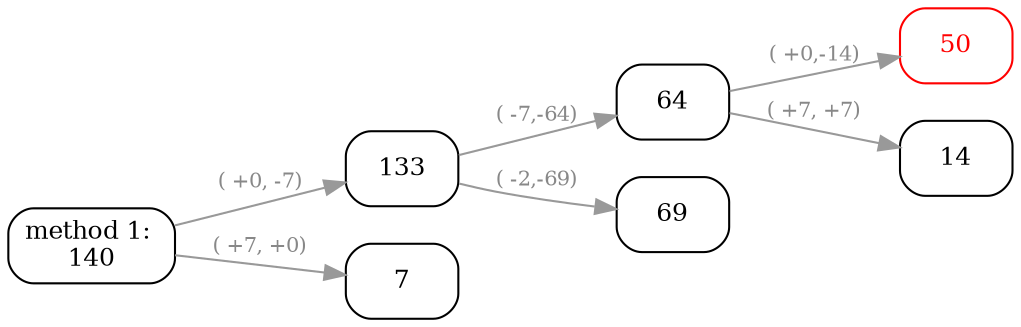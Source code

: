 // comment
digraph "method 1" {
	graph [rankdir=LR]
	node [color=black fontcolor=black fontsize=12 shape=box style=rounded]
	edge [color="#999999" fontcolor="#888888" fontsize=10]
	"01_00_0" [label="method 1: 
140"]
	"01_1_1" [label=133]
	"01_1_2" [label=7]
	"01_00_0" -> "01_1_1" [label="( +0, -7)"]
	"01_00_0" -> "01_1_2" [label="( +7, +0)"]
	"01_2_1" [label=64]
	"01_2_2" [label=69]
	"01_1_1" -> "01_2_1" [label="( -7,-64)"]
	"01_1_1" -> "01_2_2" [label="( -2,-69)"]
	"01_3_1" [label=50 color=red fontcolor=red]
	"01_3_2" [label=14]
	"01_2_1" -> "01_3_1" [label="( +0,-14)"]
	"01_2_1" -> "01_3_2" [label="( +7, +7)"]
}
